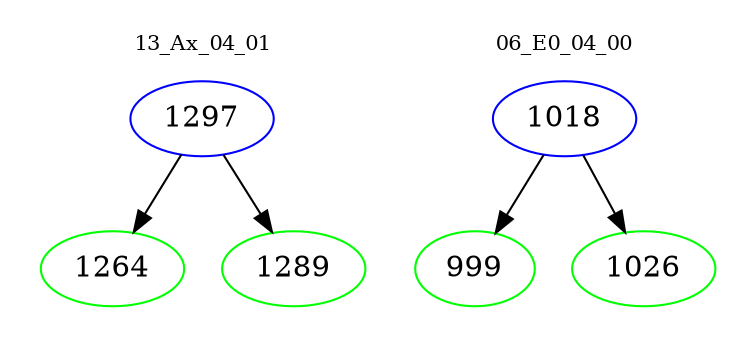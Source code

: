 digraph{
subgraph cluster_0 {
color = white
label = "13_Ax_04_01";
fontsize=10;
T0_1297 [label="1297", color="blue"]
T0_1297 -> T0_1264 [color="black"]
T0_1264 [label="1264", color="green"]
T0_1297 -> T0_1289 [color="black"]
T0_1289 [label="1289", color="green"]
}
subgraph cluster_1 {
color = white
label = "06_E0_04_00";
fontsize=10;
T1_1018 [label="1018", color="blue"]
T1_1018 -> T1_999 [color="black"]
T1_999 [label="999", color="green"]
T1_1018 -> T1_1026 [color="black"]
T1_1026 [label="1026", color="green"]
}
}

